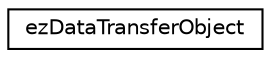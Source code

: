 digraph "Graphical Class Hierarchy"
{
 // LATEX_PDF_SIZE
  edge [fontname="Helvetica",fontsize="10",labelfontname="Helvetica",labelfontsize="10"];
  node [fontname="Helvetica",fontsize="10",shape=record];
  rankdir="LR";
  Node0 [label="ezDataTransferObject",height=0.2,width=0.4,color="black", fillcolor="white", style="filled",URL="$d3/dc0/classez_data_transfer_object.htm",tooltip="A small wrapper class around an ezTelemetryMessage for sending a 'data transfer'. See ezDataTransfer ..."];
}
